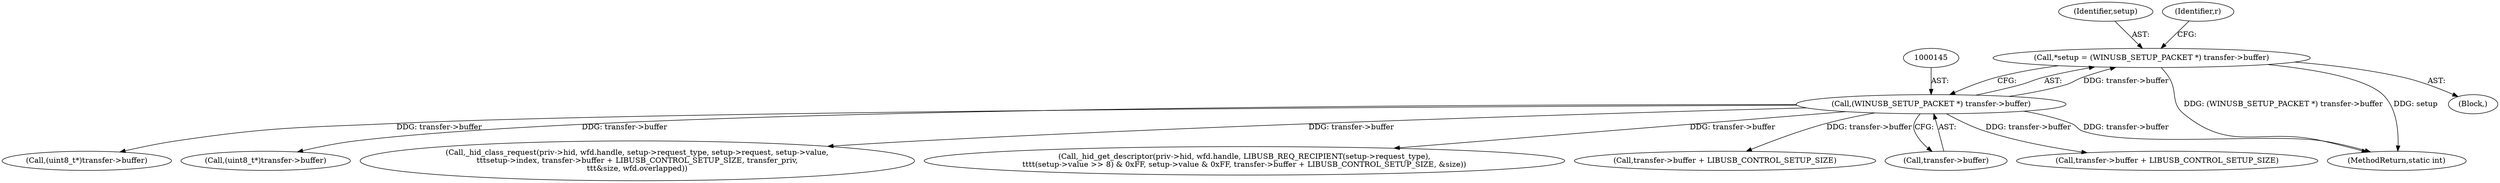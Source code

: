 digraph "1_Chrome_ac149a8d4371c0e01e0934fdd57b09e86f96b5b9_25@pointer" {
"1000142" [label="(Call,*setup = (WINUSB_SETUP_PACKET *) transfer->buffer)"];
"1000144" [label="(Call,(WINUSB_SETUP_PACKET *) transfer->buffer)"];
"1000144" [label="(Call,(WINUSB_SETUP_PACKET *) transfer->buffer)"];
"1000344" [label="(Call,(uint8_t*)transfer->buffer)"];
"1000143" [label="(Identifier,setup)"];
"1000303" [label="(Call,(uint8_t*)transfer->buffer)"];
"1000390" [label="(Call,_hid_class_request(priv->hid, wfd.handle, setup->request_type, setup->request, setup->value,\n\t\t\tsetup->index, transfer->buffer + LIBUSB_CONTROL_SETUP_SIZE, transfer_priv,\n\t\t\t&size, wfd.overlapped))"];
"1000253" [label="(Call,_hid_get_descriptor(priv->hid, wfd.handle, LIBUSB_REQ_RECIPIENT(setup->request_type),\n\t\t\t\t(setup->value >> 8) & 0xFF, setup->value & 0xFF, transfer->buffer + LIBUSB_CONTROL_SETUP_SIZE, &size))"];
"1000409" [label="(Call,transfer->buffer + LIBUSB_CONTROL_SETUP_SIZE)"];
"1000156" [label="(Identifier,r)"];
"1000477" [label="(MethodReturn,static int)"];
"1000103" [label="(Block,)"];
"1000146" [label="(Call,transfer->buffer)"];
"1000142" [label="(Call,*setup = (WINUSB_SETUP_PACKET *) transfer->buffer)"];
"1000276" [label="(Call,transfer->buffer + LIBUSB_CONTROL_SETUP_SIZE)"];
"1000142" -> "1000103"  [label="AST: "];
"1000142" -> "1000144"  [label="CFG: "];
"1000143" -> "1000142"  [label="AST: "];
"1000144" -> "1000142"  [label="AST: "];
"1000156" -> "1000142"  [label="CFG: "];
"1000142" -> "1000477"  [label="DDG: (WINUSB_SETUP_PACKET *) transfer->buffer"];
"1000142" -> "1000477"  [label="DDG: setup"];
"1000144" -> "1000142"  [label="DDG: transfer->buffer"];
"1000144" -> "1000146"  [label="CFG: "];
"1000145" -> "1000144"  [label="AST: "];
"1000146" -> "1000144"  [label="AST: "];
"1000144" -> "1000477"  [label="DDG: transfer->buffer"];
"1000144" -> "1000253"  [label="DDG: transfer->buffer"];
"1000144" -> "1000276"  [label="DDG: transfer->buffer"];
"1000144" -> "1000303"  [label="DDG: transfer->buffer"];
"1000144" -> "1000344"  [label="DDG: transfer->buffer"];
"1000144" -> "1000390"  [label="DDG: transfer->buffer"];
"1000144" -> "1000409"  [label="DDG: transfer->buffer"];
}
